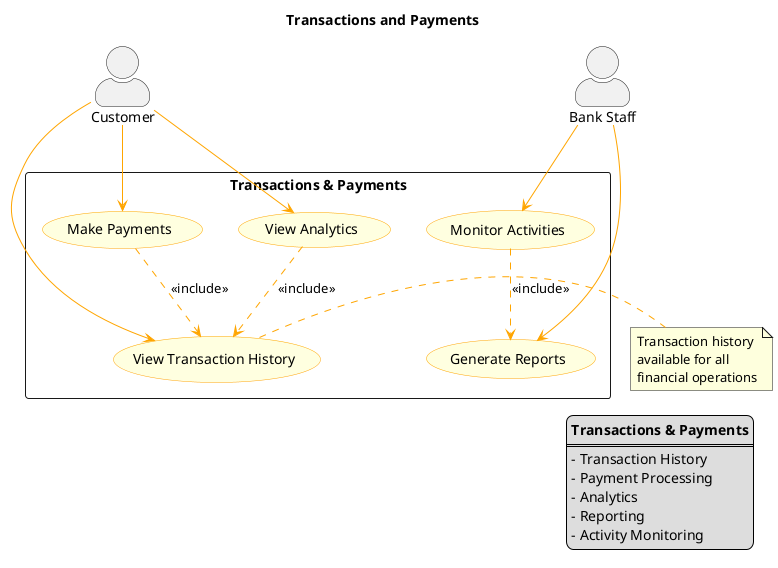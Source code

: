 @startuml Transactions and Payments Use Cases

skinparam actorStyle awesome
skinparam usecase {
  BackgroundColor LightYellow
  BorderColor Orange
  ArrowColor Orange
}

title "Transactions and Payments"

actor "Customer" as customer
actor "Bank Staff" as staff

rectangle "Transactions & Payments" {
  usecase "View Transaction History" as UC6
  usecase "Make Payments" as UC13
  usecase "View Analytics" as UC19
  usecase "Generate Reports" as UC9
  usecase "Monitor Activities" as UC20
}

customer --> UC6
customer --> UC13
customer --> UC19

staff --> UC9
staff --> UC20

UC13 ..> UC6 : <<include>>
UC19 ..> UC6 : <<include>>
UC20 ..> UC9 : <<include>>

note right of UC6
  Transaction history
  available for all
  financial operations
end note

legend right
  **Transactions & Payments**
  ====
  - Transaction History
  - Payment Processing
  - Analytics
  - Reporting
  - Activity Monitoring
endlegend

@enduml 